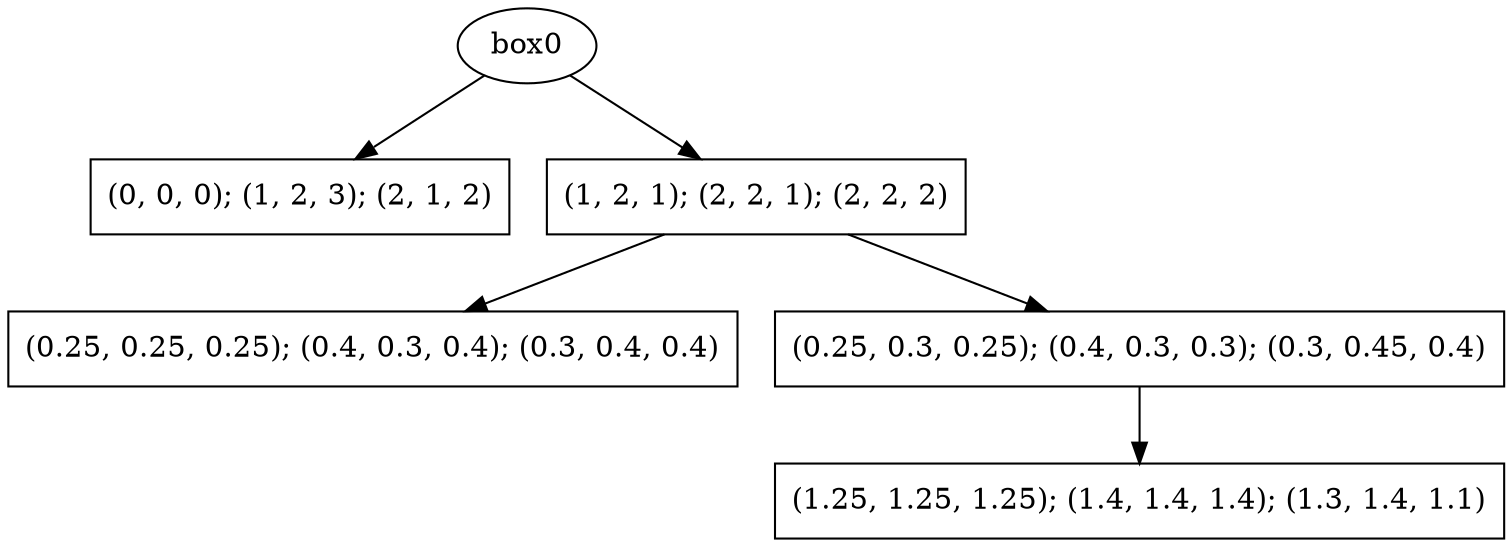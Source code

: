 digraph Tree {
"box1" [shape = "record", label = "{(0, 0, 0); (1, 2, 3); (2, 1, 2)}"]
"box0" -> "box1"
"box2" [shape = "record", label = "{(1, 2, 1); (2, 2, 1); (2, 2, 2)}"]
"box0" -> "box2"
"box3" [shape = "record", label = "{(0.25, 0.25, 0.25); (0.4, 0.3, 0.4); (0.3, 0.4, 0.4)}"]
"box2" -> "box3"
"box4" [shape = "record", label = "{(0.25, 0.3, 0.25); (0.4, 0.3, 0.3); (0.3, 0.45, 0.4)}"]
"box2" -> "box4"
"box5" [shape = "record", label = "{(1.25, 1.25, 1.25); (1.4, 1.4, 1.4); (1.3, 1.4, 1.1)}"]
"box4" -> "box5"
}
